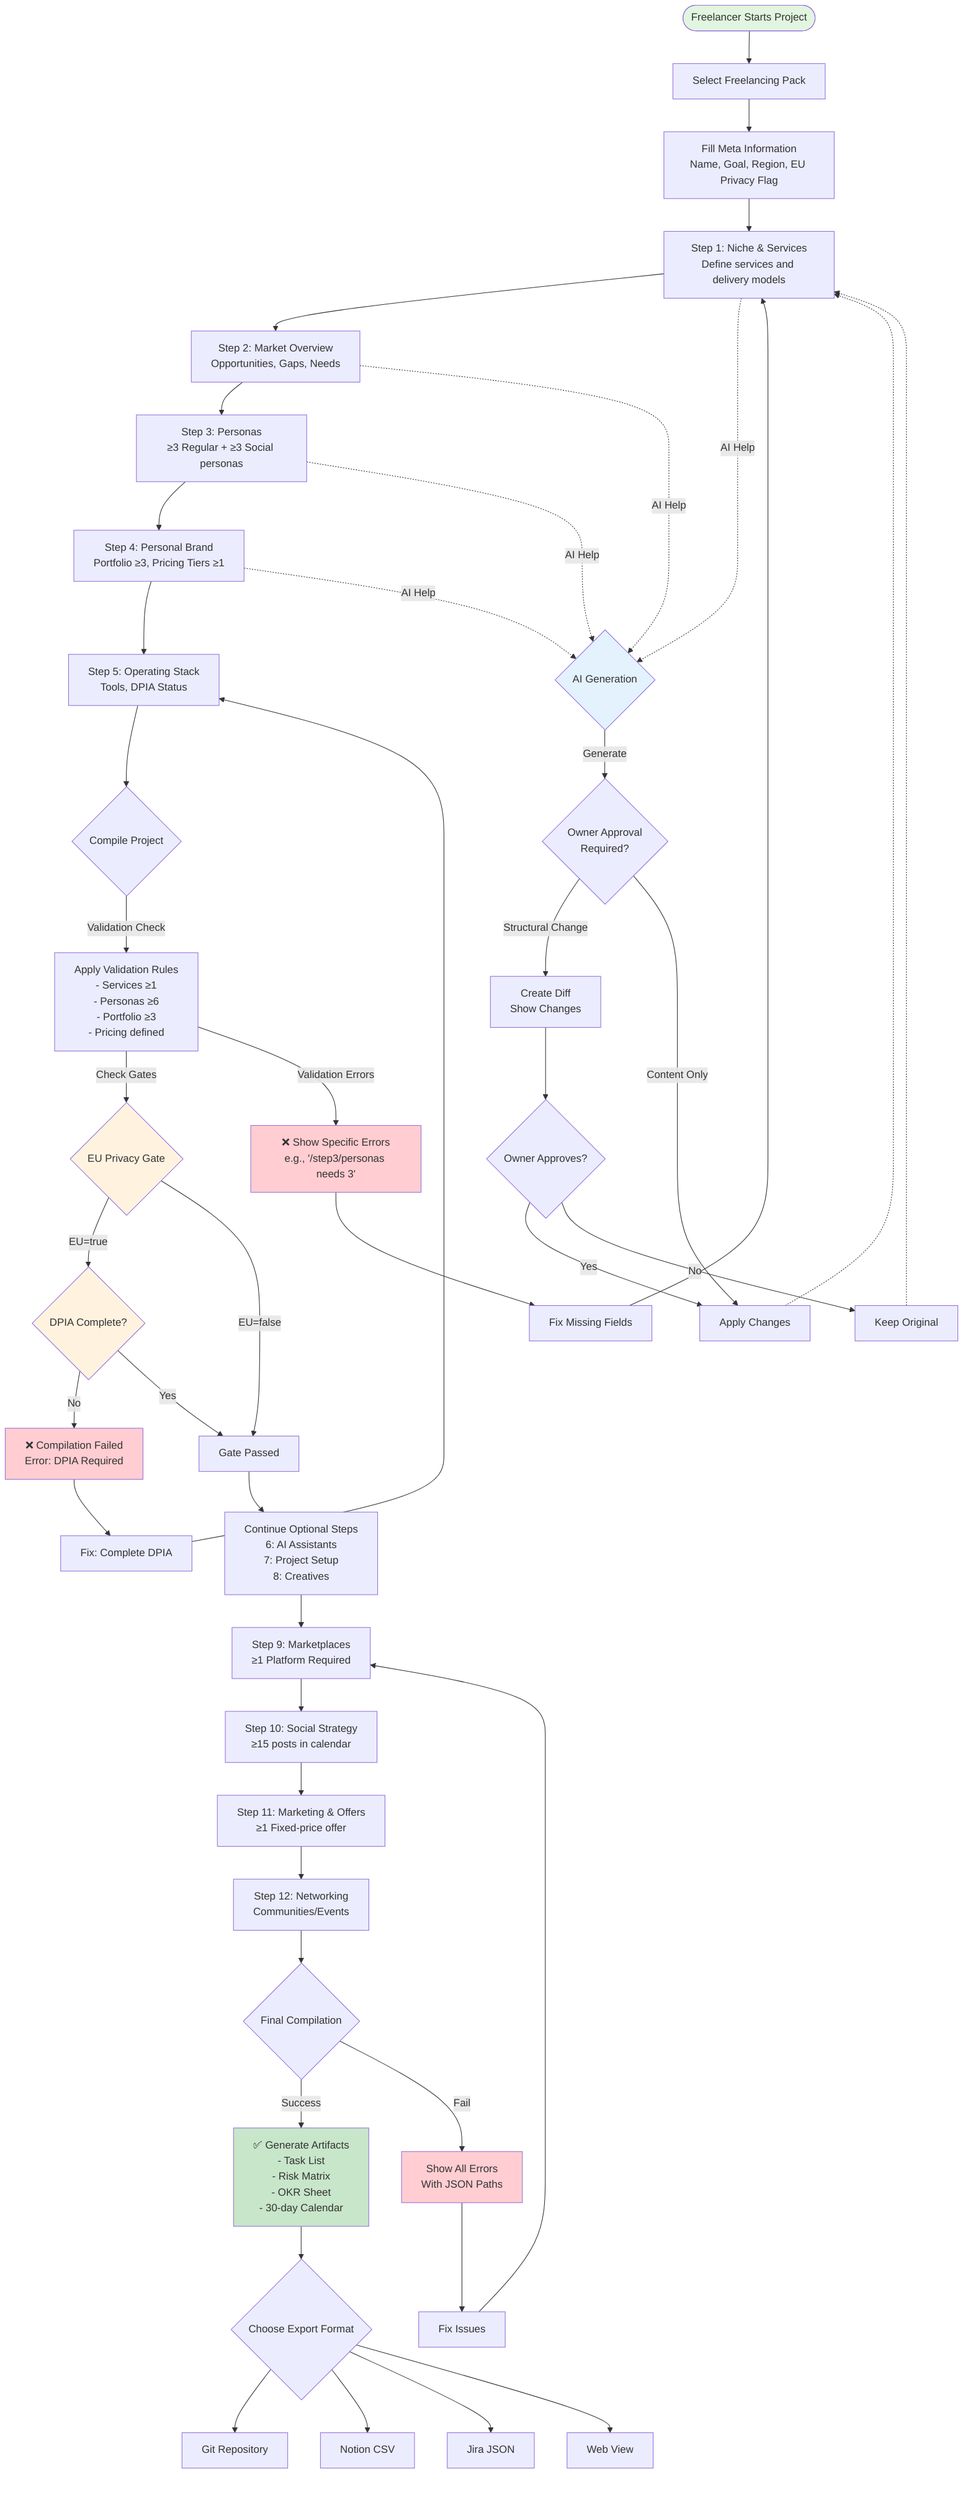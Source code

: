flowchart TD
    Start([Freelancer Starts Project]) --> Select[Select Freelancing Pack]
    Select --> Meta[Fill Meta Information<br/>Name, Goal, Region, EU Privacy Flag]
    
    Meta --> S1[Step 1: Niche & Services<br/>Define services and delivery models]
    S1 --> S2[Step 2: Market Overview<br/>Opportunities, Gaps, Needs]
    S2 --> S3[Step 3: Personas<br/>≥3 Regular + ≥3 Social personas]
    S3 --> S4[Step 4: Personal Brand<br/>Portfolio ≥3, Pricing Tiers ≥1]
    S4 --> S5[Step 5: Operating Stack<br/>Tools, DPIA Status]
    
    S5 --> Compile{Compile Project}
    
    Compile -->|Validation Check| Rules[Apply Validation Rules<br/>- Services ≥1<br/>- Personas ≥6<br/>- Portfolio ≥3<br/>- Pricing defined]
    
    Rules -->|Check Gates| Gate{EU Privacy Gate}
    Gate -->|EU=true| DPIACheck{DPIA Complete?}
    Gate -->|EU=false| PassGate[Gate Passed]
    
    DPIACheck -->|No| Fail1[❌ Compilation Failed<br/>Error: DPIA Required]
    DPIACheck -->|Yes| PassGate
    
    Fail1 --> Fix1[Fix: Complete DPIA]
    Fix1 --> S5
    
    Rules -->|Validation Errors| Fail2[❌ Show Specific Errors<br/>e.g., '/step3/personas needs 3']
    Fail2 --> Fix2[Fix Missing Fields]
    Fix2 --> S1
    
    PassGate --> S6[Continue Optional Steps<br/>6: AI Assistants<br/>7: Project Setup<br/>8: Creatives]
    
    S6 --> S9[Step 9: Marketplaces<br/>≥1 Platform Required]
    S9 --> S10[Step 10: Social Strategy<br/>≥15 posts in calendar]
    S10 --> S11[Step 11: Marketing & Offers<br/>≥1 Fixed-price offer]
    S11 --> S12[Step 12: Networking<br/>Communities/Events]
    
    S12 --> FinalCompile{Final Compilation}
    
    FinalCompile -->|Success| Generate[✅ Generate Artifacts<br/>- Task List<br/>- Risk Matrix<br/>- OKR Sheet<br/>- 30-day Calendar]
    
    Generate --> Export{Choose Export Format}
    Export --> Git[Git Repository]
    Export --> Notion[Notion CSV]
    Export --> Jira[Jira JSON]
    Export --> Web[Web View]
    
    FinalCompile -->|Fail| ShowErrors[Show All Errors<br/>With JSON Paths]
    ShowErrors --> FixFinal[Fix Issues]
    FixFinal --> S9
    
    %% AI Assistant Branch
    S1 -.->|AI Help| AI{AI Generation}
    S2 -.->|AI Help| AI
    S3 -.->|AI Help| AI
    S4 -.->|AI Help| AI
    
    AI -->|Generate| AICheck{Owner Approval<br/>Required?}
    AICheck -->|Structural Change| Diff[Create Diff<br/>Show Changes]
    Diff --> Approve{Owner Approves?}
    Approve -->|Yes| Apply[Apply Changes]
    Approve -->|No| Discard[Keep Original]
    AICheck -->|Content Only| Apply
    
    Apply -.-> S1
    Discard -.-> S1
    
    style Start fill:#e1f5e1
    style Generate fill:#c8e6c9
    style Fail1 fill:#ffcdd2
    style Fail2 fill:#ffcdd2
    style ShowErrors fill:#ffcdd2
    style DPIACheck fill:#fff3e0
    style Gate fill:#fff3e0
    style AI fill:#e3f2fd